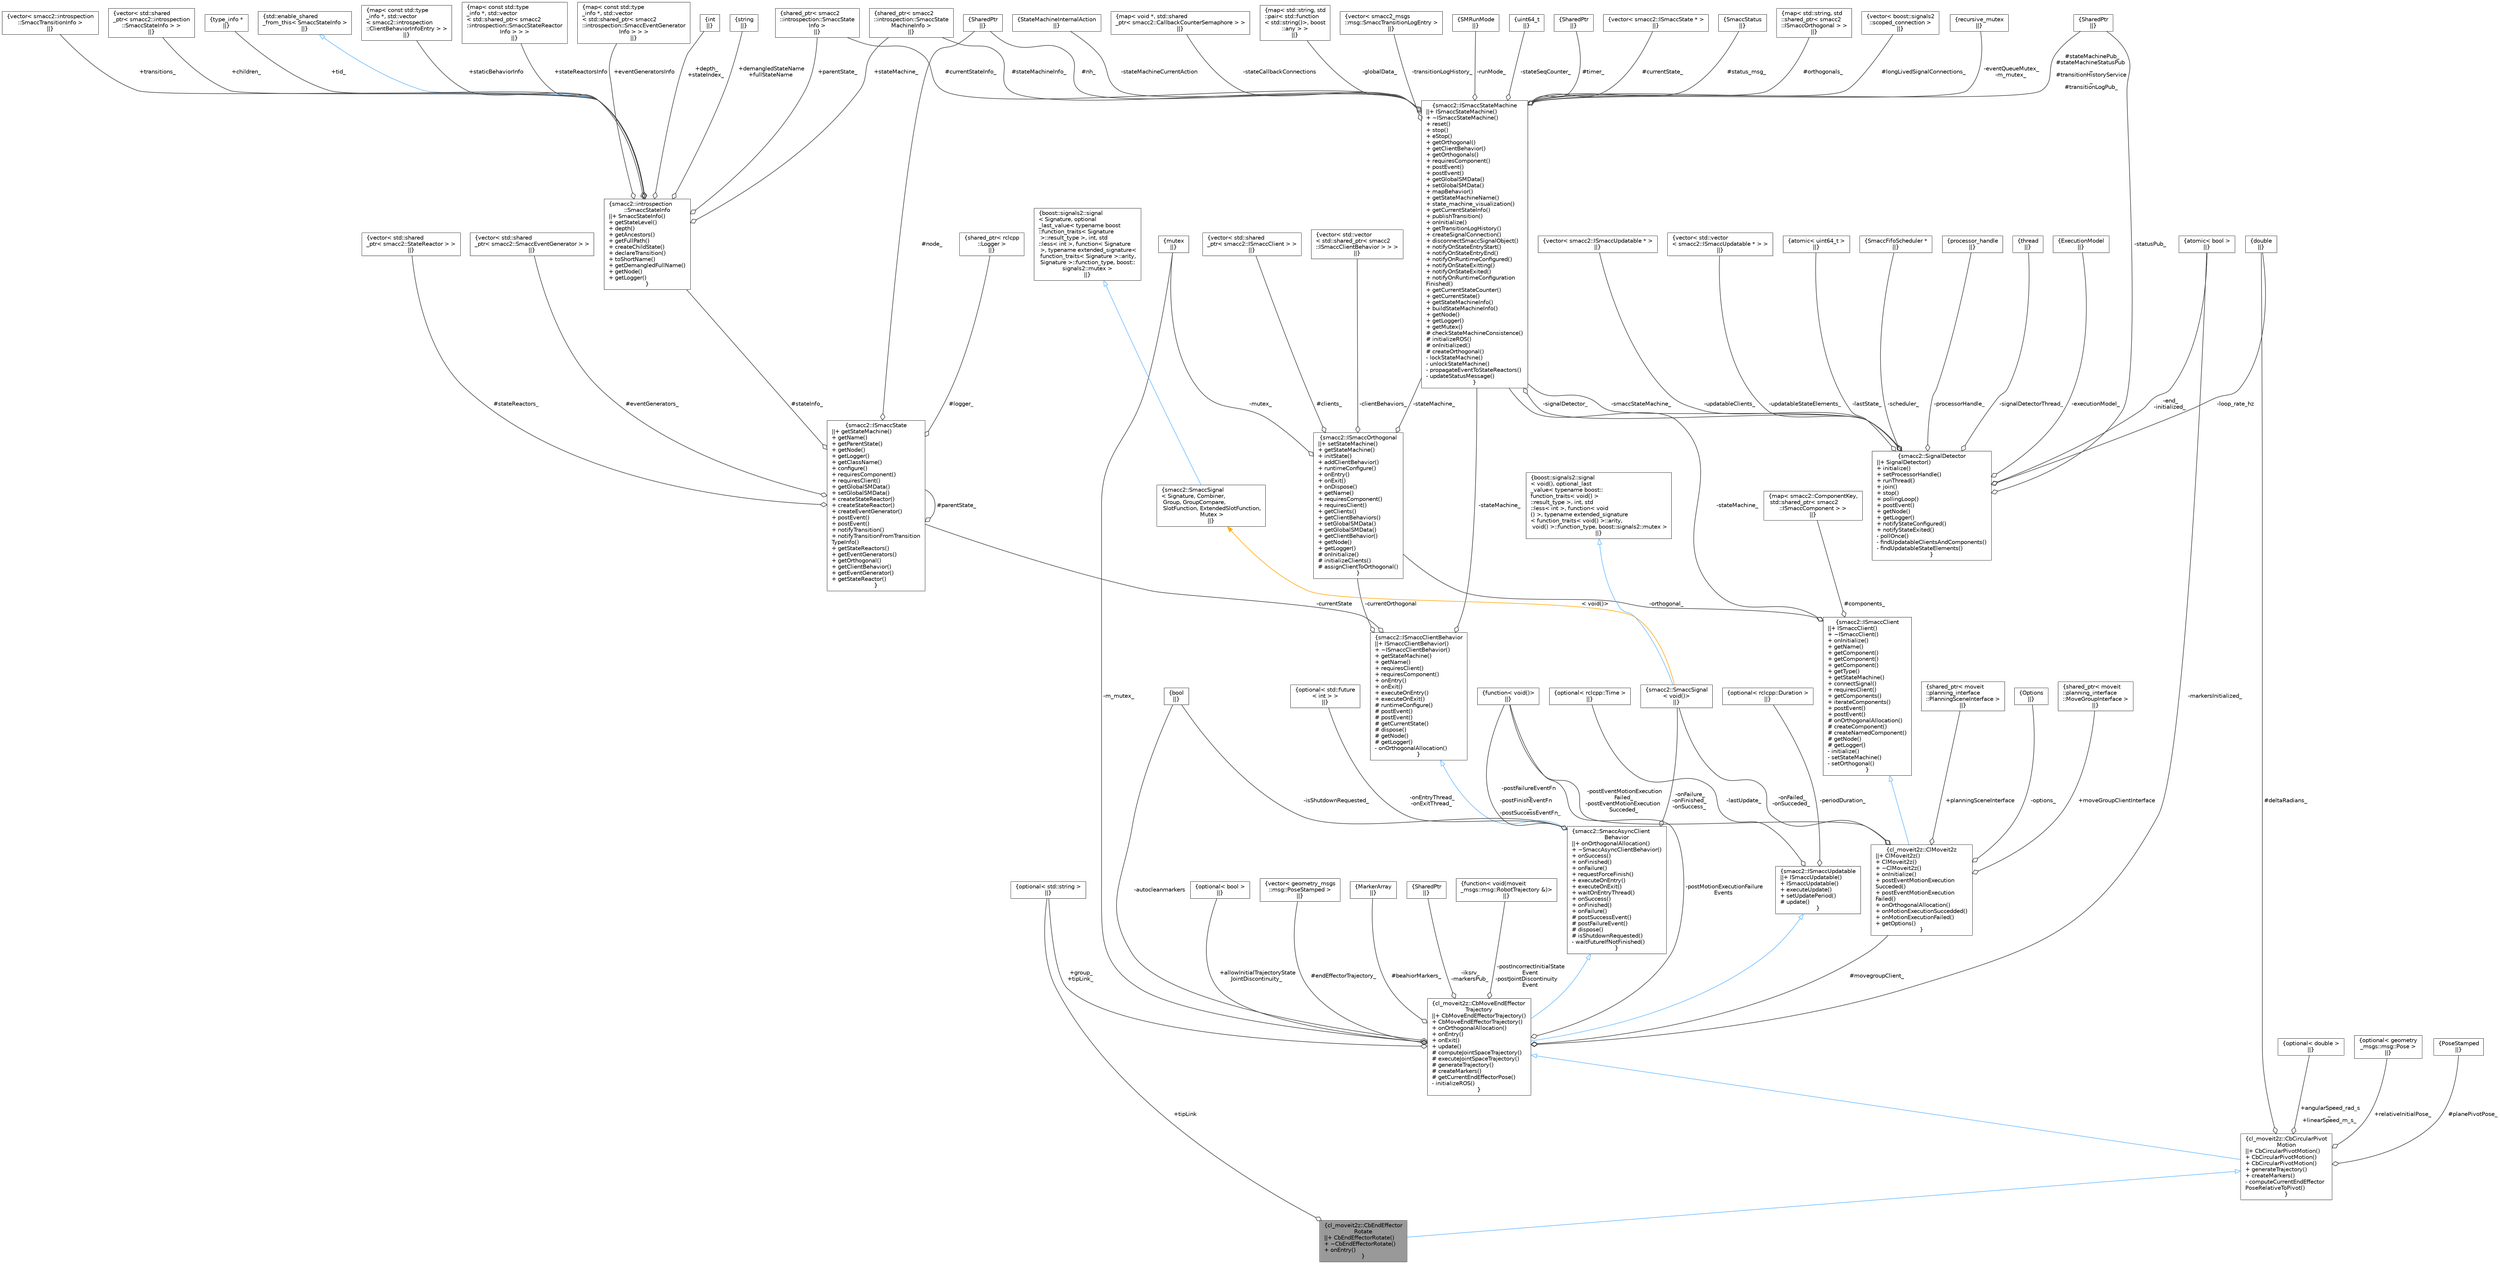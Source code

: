digraph "cl_moveit2z::CbEndEffectorRotate"
{
 // LATEX_PDF_SIZE
  bgcolor="transparent";
  edge [fontname=Helvetica,fontsize=10,labelfontname=Helvetica,labelfontsize=10];
  node [fontname=Helvetica,fontsize=10,shape=box,height=0.2,width=0.4];
  Node1 [label="{cl_moveit2z::CbEndEffector\lRotate\n||+ CbEndEffectorRotate()\l+ ~CbEndEffectorRotate()\l+ onEntry()\l}",height=0.2,width=0.4,color="gray40", fillcolor="grey60", style="filled", fontcolor="black",tooltip=" "];
  Node2 -> Node1 [dir="back",color="steelblue1",style="solid",arrowtail="onormal"];
  Node2 [label="{cl_moveit2z::CbCircularPivot\lMotion\n||+ CbCircularPivotMotion()\l+ CbCircularPivotMotion()\l+ CbCircularPivotMotion()\l+ generateTrajectory()\l+ createMarkers()\l- computeCurrentEndEffector\lPoseRelativeToPivot()\l}",height=0.2,width=0.4,color="gray40", fillcolor="white", style="filled",URL="$classcl__moveit2z_1_1CbCircularPivotMotion.html",tooltip=" "];
  Node3 -> Node2 [dir="back",color="steelblue1",style="solid",arrowtail="onormal"];
  Node3 [label="{cl_moveit2z::CbMoveEndEffector\lTrajectory\n||+ CbMoveEndEffectorTrajectory()\l+ CbMoveEndEffectorTrajectory()\l+ onOrthogonalAllocation()\l+ onEntry()\l+ onExit()\l+ update()\l# computeJointSpaceTrajectory()\l# executeJointSpaceTrajectory()\l# generateTrajectory()\l# createMarkers()\l# getCurrentEndEffectorPose()\l- initializeROS()\l}",height=0.2,width=0.4,color="gray40", fillcolor="white", style="filled",URL="$classcl__moveit2z_1_1CbMoveEndEffectorTrajectory.html",tooltip=" "];
  Node4 -> Node3 [dir="back",color="steelblue1",style="solid",arrowtail="onormal"];
  Node4 [label="{smacc2::SmaccAsyncClient\lBehavior\n||+ onOrthogonalAllocation()\l+ ~SmaccAsyncClientBehavior()\l+ onSuccess()\l+ onFinished()\l+ onFailure()\l+ requestForceFinish()\l+ executeOnEntry()\l+ executeOnExit()\l+ waitOnEntryThread()\l+ onSuccess()\l+ onFinished()\l+ onFailure()\l# postSuccessEvent()\l# postFailureEvent()\l# dispose()\l# isShutdownRequested()\l- waitFutureIfNotFinished()\l}",height=0.2,width=0.4,color="gray40", fillcolor="white", style="filled",URL="$classsmacc2_1_1SmaccAsyncClientBehavior.html",tooltip=" "];
  Node5 -> Node4 [dir="back",color="steelblue1",style="solid",arrowtail="onormal"];
  Node5 [label="{smacc2::ISmaccClientBehavior\n||+ ISmaccClientBehavior()\l+ ~ISmaccClientBehavior()\l+ getStateMachine()\l+ getName()\l+ requiresClient()\l+ requiresComponent()\l+ onEntry()\l+ onExit()\l+ executeOnEntry()\l+ executeOnExit()\l# runtimeConfigure()\l# postEvent()\l# postEvent()\l# getCurrentState()\l# dispose()\l# getNode()\l# getLogger()\l- onOrthogonalAllocation()\l}",height=0.2,width=0.4,color="gray40", fillcolor="white", style="filled",URL="$classsmacc2_1_1ISmaccClientBehavior.html",tooltip=" "];
  Node6 -> Node5 [color="grey25",style="solid",label=" -stateMachine_" ,arrowhead="odiamond"];
  Node6 [label="{smacc2::ISmaccStateMachine\n||+ ISmaccStateMachine()\l+ ~ISmaccStateMachine()\l+ reset()\l+ stop()\l+ eStop()\l+ getOrthogonal()\l+ getClientBehavior()\l+ getOrthogonals()\l+ requiresComponent()\l+ postEvent()\l+ postEvent()\l+ getGlobalSMData()\l+ setGlobalSMData()\l+ mapBehavior()\l+ getStateMachineName()\l+ state_machine_visualization()\l+ getCurrentStateInfo()\l+ publishTransition()\l+ onInitialize()\l+ getTransitionLogHistory()\l+ createSignalConnection()\l+ disconnectSmaccSignalObject()\l+ notifyOnStateEntryStart()\l+ notifyOnStateEntryEnd()\l+ notifyOnRuntimeConfigured()\l+ notifyOnStateExitting()\l+ notifyOnStateExited()\l+ notifyOnRuntimeConfiguration\lFinished()\l+ getCurrentStateCounter()\l+ getCurrentState()\l+ getStateMachineInfo()\l+ buildStateMachineInfo()\l+ getNode()\l+ getLogger()\l+ getMutex()\l# checkStateMachineConsistence()\l# initializeROS()\l# onInitialized()\l# createOrthogonal()\l- lockStateMachine()\l- unlockStateMachine()\l- propagateEventToStateReactors()\l- updateStatusMessage()\l}",height=0.2,width=0.4,color="gray40", fillcolor="white", style="filled",URL="$classsmacc2_1_1ISmaccStateMachine.html",tooltip=" "];
  Node7 -> Node6 [color="grey25",style="solid",label=" #nh_" ,arrowhead="odiamond"];
  Node7 [label="{SharedPtr\n||}",height=0.2,width=0.4,color="gray40", fillcolor="white", style="filled",tooltip=" "];
  Node8 -> Node6 [color="grey25",style="solid",label=" #timer_" ,arrowhead="odiamond"];
  Node8 [label="{SharedPtr\n||}",height=0.2,width=0.4,color="gray40", fillcolor="white", style="filled",tooltip=" "];
  Node9 -> Node6 [color="grey25",style="solid",label=" #stateMachinePub_\n#stateMachineStatusPub\l_\n#transitionHistoryService\l_\n#transitionLogPub_" ,arrowhead="odiamond"];
  Node9 [label="{SharedPtr\n||}",height=0.2,width=0.4,color="gray40", fillcolor="white", style="filled",tooltip=" "];
  Node10 -> Node6 [color="grey25",style="solid",label=" #currentState_" ,arrowhead="odiamond"];
  Node10 [label="{vector\< smacc2::ISmaccState * \>\n||}",height=0.2,width=0.4,color="gray40", fillcolor="white", style="filled",tooltip=" "];
  Node11 -> Node6 [color="grey25",style="solid",label=" #currentStateInfo_" ,arrowhead="odiamond"];
  Node11 [label="{shared_ptr\< smacc2\l::introspection::SmaccState\lInfo \>\n||}",height=0.2,width=0.4,color="gray40", fillcolor="white", style="filled",tooltip=" "];
  Node12 -> Node6 [color="grey25",style="solid",label=" #status_msg_" ,arrowhead="odiamond"];
  Node12 [label="{SmaccStatus\n||}",height=0.2,width=0.4,color="gray40", fillcolor="white", style="filled",tooltip=" "];
  Node13 -> Node6 [color="grey25",style="solid",label=" #orthogonals_" ,arrowhead="odiamond"];
  Node13 [label="{map\< std::string, std\l::shared_ptr\< smacc2\l::ISmaccOrthogonal \> \>\n||}",height=0.2,width=0.4,color="gray40", fillcolor="white", style="filled",tooltip=" "];
  Node14 -> Node6 [color="grey25",style="solid",label=" #longLivedSignalConnections_" ,arrowhead="odiamond"];
  Node14 [label="{vector\< boost::signals2\l::scoped_connection \>\n||}",height=0.2,width=0.4,color="gray40", fillcolor="white", style="filled",tooltip=" "];
  Node15 -> Node6 [color="grey25",style="solid",label=" #stateMachineInfo_" ,arrowhead="odiamond"];
  Node15 [label="{shared_ptr\< smacc2\l::introspection::SmaccState\lMachineInfo \>\n||}",height=0.2,width=0.4,color="gray40", fillcolor="white", style="filled",tooltip=" "];
  Node16 -> Node6 [color="grey25",style="solid",label=" -eventQueueMutex_\n-m_mutex_" ,arrowhead="odiamond"];
  Node16 [label="{recursive_mutex\n||}",height=0.2,width=0.4,color="gray40", fillcolor="white", style="filled",tooltip=" "];
  Node17 -> Node6 [color="grey25",style="solid",label=" -stateMachineCurrentAction" ,arrowhead="odiamond"];
  Node17 [label="{StateMachineInternalAction\n||}",height=0.2,width=0.4,color="gray40", fillcolor="white", style="filled",tooltip=" "];
  Node18 -> Node6 [color="grey25",style="solid",label=" -stateCallbackConnections" ,arrowhead="odiamond"];
  Node18 [label="{map\< void *, std::shared\l_ptr\< smacc2::CallbackCounterSemaphore \> \>\n||}",height=0.2,width=0.4,color="gray40", fillcolor="white", style="filled",tooltip=" "];
  Node19 -> Node6 [color="grey25",style="solid",label=" -globalData_" ,arrowhead="odiamond"];
  Node19 [label="{map\< std::string, std\l::pair\< std::function\l\< std::string()\>, boost\l::any \> \>\n||}",height=0.2,width=0.4,color="gray40", fillcolor="white", style="filled",tooltip=" "];
  Node20 -> Node6 [color="grey25",style="solid",label=" -transitionLogHistory_" ,arrowhead="odiamond"];
  Node20 [label="{vector\< smacc2_msgs\l::msg::SmaccTransitionLogEntry \>\n||}",height=0.2,width=0.4,color="gray40", fillcolor="white", style="filled",tooltip=" "];
  Node21 -> Node6 [color="grey25",style="solid",label=" -runMode_" ,arrowhead="odiamond"];
  Node21 [label="{SMRunMode\n||}",height=0.2,width=0.4,color="gray40", fillcolor="white", style="filled",tooltip=" "];
  Node22 -> Node6 [color="grey25",style="solid",label=" -signalDetector_" ,arrowhead="odiamond"];
  Node22 [label="{smacc2::SignalDetector\n||+ SignalDetector()\l+ initialize()\l+ setProcessorHandle()\l+ runThread()\l+ join()\l+ stop()\l+ pollingLoop()\l+ postEvent()\l+ getNode()\l+ getLogger()\l+ notifyStateConfigured()\l+ notifyStateExited()\l- pollOnce()\l- findUpdatableClientsAndComponents()\l- findUpdatableStateElements()\l}",height=0.2,width=0.4,color="gray40", fillcolor="white", style="filled",URL="$classsmacc2_1_1SignalDetector.html",tooltip=" "];
  Node6 -> Node22 [color="grey25",style="solid",label=" -smaccStateMachine_" ,arrowhead="odiamond"];
  Node23 -> Node22 [color="grey25",style="solid",label=" -updatableClients_" ,arrowhead="odiamond"];
  Node23 [label="{vector\< smacc2::ISmaccUpdatable * \>\n||}",height=0.2,width=0.4,color="gray40", fillcolor="white", style="filled",tooltip=" "];
  Node24 -> Node22 [color="grey25",style="solid",label=" -updatableStateElements_" ,arrowhead="odiamond"];
  Node24 [label="{vector\< std::vector\l\< smacc2::ISmaccUpdatable * \> \>\n||}",height=0.2,width=0.4,color="gray40", fillcolor="white", style="filled",tooltip=" "];
  Node25 -> Node22 [color="grey25",style="solid",label=" -lastState_" ,arrowhead="odiamond"];
  Node25 [label="{atomic\< uint64_t \>\n||}",height=0.2,width=0.4,color="gray40", fillcolor="white", style="filled",tooltip=" "];
  Node26 -> Node22 [color="grey25",style="solid",label=" -loop_rate_hz" ,arrowhead="odiamond"];
  Node26 [label="{double\n||}",height=0.2,width=0.4,color="gray40", fillcolor="white", style="filled",tooltip=" "];
  Node27 -> Node22 [color="grey25",style="solid",label=" -end_\n-initialized_" ,arrowhead="odiamond"];
  Node27 [label="{atomic\< bool \>\n||}",height=0.2,width=0.4,color="gray40", fillcolor="white", style="filled",tooltip=" "];
  Node9 -> Node22 [color="grey25",style="solid",label=" -statusPub_" ,arrowhead="odiamond"];
  Node28 -> Node22 [color="grey25",style="solid",label=" -scheduler_" ,arrowhead="odiamond"];
  Node28 [label="{SmaccFifoScheduler *\n||}",height=0.2,width=0.4,color="gray40", fillcolor="white", style="filled",tooltip=" "];
  Node29 -> Node22 [color="grey25",style="solid",label=" -processorHandle_" ,arrowhead="odiamond"];
  Node29 [label="{processor_handle\n||}",height=0.2,width=0.4,color="gray40", fillcolor="white", style="filled",tooltip=" "];
  Node30 -> Node22 [color="grey25",style="solid",label=" -signalDetectorThread_" ,arrowhead="odiamond"];
  Node30 [label="{thread\n||}",height=0.2,width=0.4,color="gray40", fillcolor="white", style="filled",tooltip=" "];
  Node31 -> Node22 [color="grey25",style="solid",label=" -executionModel_" ,arrowhead="odiamond"];
  Node31 [label="{ExecutionModel\n||}",height=0.2,width=0.4,color="gray40", fillcolor="white", style="filled",tooltip=" "];
  Node32 -> Node6 [color="grey25",style="solid",label=" -stateSeqCounter_" ,arrowhead="odiamond"];
  Node32 [label="{uint64_t\n||}",height=0.2,width=0.4,color="gray40", fillcolor="white", style="filled",tooltip=" "];
  Node33 -> Node5 [color="grey25",style="solid",label=" -currentState" ,arrowhead="odiamond"];
  Node33 [label="{smacc2::ISmaccState\n||+ getStateMachine()\l+ getName()\l+ getParentState()\l+ getNode()\l+ getLogger()\l+ getClassName()\l+ configure()\l+ requiresComponent()\l+ requiresClient()\l+ getGlobalSMData()\l+ setGlobalSMData()\l+ createStateReactor()\l+ createStateReactor()\l+ createEventGenerator()\l+ postEvent()\l+ postEvent()\l+ notifyTransition()\l+ notifyTransitionFromTransition\lTypeInfo()\l+ getStateReactors()\l+ getEventGenerators()\l+ getOrthogonal()\l+ getClientBehavior()\l+ getEventGenerator()\l+ getStateReactor()\l}",height=0.2,width=0.4,color="gray40", fillcolor="white", style="filled",URL="$classsmacc2_1_1ISmaccState.html",tooltip=" "];
  Node7 -> Node33 [color="grey25",style="solid",label=" #node_" ,arrowhead="odiamond"];
  Node34 -> Node33 [color="grey25",style="solid",label=" #logger_" ,arrowhead="odiamond"];
  Node34 [label="{shared_ptr\< rclcpp\l::Logger \>\n||}",height=0.2,width=0.4,color="gray40", fillcolor="white", style="filled",tooltip=" "];
  Node35 -> Node33 [color="grey25",style="solid",label=" #stateReactors_" ,arrowhead="odiamond"];
  Node35 [label="{vector\< std::shared\l_ptr\< smacc2::StateReactor \> \>\n||}",height=0.2,width=0.4,color="gray40", fillcolor="white", style="filled",tooltip=" "];
  Node36 -> Node33 [color="grey25",style="solid",label=" #eventGenerators_" ,arrowhead="odiamond"];
  Node36 [label="{vector\< std::shared\l_ptr\< smacc2::SmaccEventGenerator \> \>\n||}",height=0.2,width=0.4,color="gray40", fillcolor="white", style="filled",tooltip=" "];
  Node33 -> Node33 [color="grey25",style="solid",label=" #parentState_" ,arrowhead="odiamond"];
  Node37 -> Node33 [color="grey25",style="solid",label=" #stateInfo_" ,arrowhead="odiamond"];
  Node37 [label="{smacc2::introspection\l::SmaccStateInfo\n||+ SmaccStateInfo()\l+ getStateLevel()\l+ depth()\l+ getAncestors()\l+ getFullPath()\l+ createChildState()\l+ declareTransition()\l+ toShortName()\l+ getDemangledFullName()\l+ getNode()\l+ getLogger()\l}",height=0.2,width=0.4,color="gray40", fillcolor="white", style="filled",URL="$classsmacc2_1_1introspection_1_1SmaccStateInfo.html",tooltip=" "];
  Node38 -> Node37 [dir="back",color="steelblue1",style="solid",arrowtail="onormal"];
  Node38 [label="{std::enable_shared\l_from_this\< SmaccStateInfo \>\n||}",height=0.2,width=0.4,color="gray40", fillcolor="white", style="filled",tooltip=" "];
  Node39 -> Node37 [color="grey25",style="solid",label=" +staticBehaviorInfo" ,arrowhead="odiamond"];
  Node39 [label="{map\< const std::type\l_info *, std::vector\l\< smacc2::introspection\l::ClientBehaviorInfoEntry \> \>\n||}",height=0.2,width=0.4,color="gray40", fillcolor="white", style="filled",tooltip=" "];
  Node40 -> Node37 [color="grey25",style="solid",label=" +stateReactorsInfo" ,arrowhead="odiamond"];
  Node40 [label="{map\< const std::type\l_info *, std::vector\l\< std::shared_ptr\< smacc2\l::introspection::SmaccStateReactor\lInfo \> \> \>\n||}",height=0.2,width=0.4,color="gray40", fillcolor="white", style="filled",tooltip=" "];
  Node41 -> Node37 [color="grey25",style="solid",label=" +eventGeneratorsInfo" ,arrowhead="odiamond"];
  Node41 [label="{map\< const std::type\l_info *, std::vector\l\< std::shared_ptr\< smacc2\l::introspection::SmaccEventGenerator\lInfo \> \> \>\n||}",height=0.2,width=0.4,color="gray40", fillcolor="white", style="filled",tooltip=" "];
  Node42 -> Node37 [color="grey25",style="solid",label=" +depth_\n+stateIndex_" ,arrowhead="odiamond"];
  Node42 [label="{int\n||}",height=0.2,width=0.4,color="gray40", fillcolor="white", style="filled",tooltip=" "];
  Node43 -> Node37 [color="grey25",style="solid",label=" +demangledStateName\n+fullStateName" ,arrowhead="odiamond"];
  Node43 [label="{string\n||}",height=0.2,width=0.4,color="gray40", fillcolor="white", style="filled",tooltip=" "];
  Node15 -> Node37 [color="grey25",style="solid",label=" +stateMachine_" ,arrowhead="odiamond"];
  Node11 -> Node37 [color="grey25",style="solid",label=" +parentState_" ,arrowhead="odiamond"];
  Node44 -> Node37 [color="grey25",style="solid",label=" +transitions_" ,arrowhead="odiamond"];
  Node44 [label="{vector\< smacc2::introspection\l::SmaccTransitionInfo \>\n||}",height=0.2,width=0.4,color="gray40", fillcolor="white", style="filled",tooltip=" "];
  Node45 -> Node37 [color="grey25",style="solid",label=" +children_" ,arrowhead="odiamond"];
  Node45 [label="{vector\< std::shared\l_ptr\< smacc2::introspection\l::SmaccStateInfo \> \>\n||}",height=0.2,width=0.4,color="gray40", fillcolor="white", style="filled",tooltip=" "];
  Node46 -> Node37 [color="grey25",style="solid",label=" +tid_" ,arrowhead="odiamond"];
  Node46 [label="{type_info *\n||}",height=0.2,width=0.4,color="gray40", fillcolor="white", style="filled",tooltip=" "];
  Node47 -> Node5 [color="grey25",style="solid",label=" -currentOrthogonal" ,arrowhead="odiamond"];
  Node47 [label="{smacc2::ISmaccOrthogonal\n||+ setStateMachine()\l+ getStateMachine()\l+ initState()\l+ addClientBehavior()\l+ runtimeConfigure()\l+ onEntry()\l+ onExit()\l+ onDispose()\l+ getName()\l+ requiresComponent()\l+ requiresClient()\l+ getClients()\l+ getClientBehaviors()\l+ setGlobalSMData()\l+ getGlobalSMData()\l+ getClientBehavior()\l+ getNode()\l+ getLogger()\l# onInitialize()\l# initializeClients()\l# assignClientToOrthogonal()\l}",height=0.2,width=0.4,color="gray40", fillcolor="white", style="filled",URL="$classsmacc2_1_1ISmaccOrthogonal.html",tooltip=" "];
  Node48 -> Node47 [color="grey25",style="solid",label=" #clients_" ,arrowhead="odiamond"];
  Node48 [label="{vector\< std::shared\l_ptr\< smacc2::ISmaccClient \> \>\n||}",height=0.2,width=0.4,color="gray40", fillcolor="white", style="filled",tooltip=" "];
  Node6 -> Node47 [color="grey25",style="solid",label=" -stateMachine_" ,arrowhead="odiamond"];
  Node49 -> Node47 [color="grey25",style="solid",label=" -clientBehaviors_" ,arrowhead="odiamond"];
  Node49 [label="{vector\< std::vector\l\< std::shared_ptr\< smacc2\l::ISmaccClientBehavior \> \> \>\n||}",height=0.2,width=0.4,color="gray40", fillcolor="white", style="filled",tooltip=" "];
  Node50 -> Node47 [color="grey25",style="solid",label=" -mutex_" ,arrowhead="odiamond"];
  Node50 [label="{mutex\n||}",height=0.2,width=0.4,color="gray40", fillcolor="white", style="filled",tooltip=" "];
  Node51 -> Node4 [color="grey25",style="solid",label=" -onEntryThread_\n-onExitThread_" ,arrowhead="odiamond"];
  Node51 [label="{optional\< std::future\l\< int \> \>\n||}",height=0.2,width=0.4,color="gray40", fillcolor="white", style="filled",tooltip=" "];
  Node52 -> Node4 [color="grey25",style="solid",label=" -postFailureEventFn\l_\n-postFinishEventFn\l_\n-postSuccessEventFn_" ,arrowhead="odiamond"];
  Node52 [label="{function\< void()\>\n||}",height=0.2,width=0.4,color="gray40", fillcolor="white", style="filled",tooltip=" "];
  Node53 -> Node4 [color="grey25",style="solid",label=" -onFailure_\n-onFinished_\n-onSuccess_" ,arrowhead="odiamond"];
  Node53 [label="{smacc2::SmaccSignal\l\< void()\>\n||}",height=0.2,width=0.4,color="gray40", fillcolor="white", style="filled",URL="$classsmacc2_1_1SmaccSignal.html",tooltip=" "];
  Node54 -> Node53 [dir="back",color="steelblue1",style="solid",arrowtail="onormal"];
  Node54 [label="{boost::signals2::signal\l\< void(), optional_last\l_value\< typename boost::\lfunction_traits\< void() \>\l::result_type \>, int, std\l::less\< int \>, function\< void\l() \>, typename extended_signature\l\< function_traits\< void() \>::arity,\l void() \>::function_type, boost::signals2::mutex \>\n||}",height=0.2,width=0.4,color="gray40", fillcolor="white", style="filled",tooltip=" "];
  Node55 -> Node53 [dir="back",color="orange",style="solid",label=" \< void()\>" ];
  Node55 [label="{smacc2::SmaccSignal\l\< Signature, Combiner,\l Group, GroupCompare,\l SlotFunction, ExtendedSlotFunction,\l Mutex \>\n||}",height=0.2,width=0.4,color="gray40", fillcolor="white", style="filled",URL="$classsmacc2_1_1SmaccSignal.html",tooltip=" "];
  Node56 -> Node55 [dir="back",color="steelblue1",style="solid",arrowtail="onormal"];
  Node56 [label="{boost::signals2::signal\l\< Signature, optional\l_last_value\< typename boost\l::function_traits\< Signature\l \>::result_type \>, int, std\l::less\< int \>, function\< Signature\l \>, typename extended_signature\<\l function_traits\< Signature \>::arity,\l Signature \>::function_type, boost::\lsignals2::mutex \>\n||}",height=0.2,width=0.4,color="gray40", fillcolor="white", style="filled",tooltip=" "];
  Node57 -> Node4 [color="grey25",style="solid",label=" -isShutdownRequested_" ,arrowhead="odiamond"];
  Node57 [label="{bool\n||}",height=0.2,width=0.4,color="gray40", fillcolor="white", style="filled",URL="$classbool.html",tooltip=" "];
  Node58 -> Node3 [dir="back",color="steelblue1",style="solid",arrowtail="onormal"];
  Node58 [label="{smacc2::ISmaccUpdatable\n||+ ISmaccUpdatable()\l+ ISmaccUpdatable()\l+ executeUpdate()\l+ setUpdatePeriod()\l# update()\l}",height=0.2,width=0.4,color="gray40", fillcolor="white", style="filled",URL="$classsmacc2_1_1ISmaccUpdatable.html",tooltip=" "];
  Node59 -> Node58 [color="grey25",style="solid",label=" -periodDuration_" ,arrowhead="odiamond"];
  Node59 [label="{optional\< rclcpp::Duration \>\n||}",height=0.2,width=0.4,color="gray40", fillcolor="white", style="filled",tooltip=" "];
  Node60 -> Node58 [color="grey25",style="solid",label=" -lastUpdate_" ,arrowhead="odiamond"];
  Node60 [label="{optional\< rclcpp::Time \>\n||}",height=0.2,width=0.4,color="gray40", fillcolor="white", style="filled",tooltip=" "];
  Node61 -> Node3 [color="grey25",style="solid",label=" +group_\n+tipLink_" ,arrowhead="odiamond"];
  Node61 [label="{optional\< std::string \>\n||}",height=0.2,width=0.4,color="gray40", fillcolor="white", style="filled",tooltip=" "];
  Node62 -> Node3 [color="grey25",style="solid",label=" +allowInitialTrajectoryState\lJointDiscontinuity_" ,arrowhead="odiamond"];
  Node62 [label="{optional\< bool \>\n||}",height=0.2,width=0.4,color="gray40", fillcolor="white", style="filled",tooltip=" "];
  Node63 -> Node3 [color="grey25",style="solid",label=" #endEffectorTrajectory_" ,arrowhead="odiamond"];
  Node63 [label="{vector\< geometry_msgs\l::msg::PoseStamped \>\n||}",height=0.2,width=0.4,color="gray40", fillcolor="white", style="filled",tooltip=" "];
  Node64 -> Node3 [color="grey25",style="solid",label=" #movegroupClient_" ,arrowhead="odiamond"];
  Node64 [label="{cl_moveit2z::ClMoveit2z\n||+ ClMoveit2z()\l+ ClMoveit2z()\l+ ~ClMoveit2z()\l+ onInitialize()\l+ postEventMotionExecution\lSucceded()\l+ postEventMotionExecution\lFailed()\l+ onOrthogonalAllocation()\l+ onMotionExecutionSuccedded()\l+ onMotionExecutionFailed()\l+ getOptions()\l}",height=0.2,width=0.4,color="gray40", fillcolor="white", style="filled",URL="$classcl__moveit2z_1_1ClMoveit2z.html",tooltip=" "];
  Node65 -> Node64 [dir="back",color="steelblue1",style="solid",arrowtail="onormal"];
  Node65 [label="{smacc2::ISmaccClient\n||+ ISmaccClient()\l+ ~ISmaccClient()\l+ onInitialize()\l+ getName()\l+ getComponent()\l+ getComponent()\l+ getComponent()\l+ getType()\l+ getStateMachine()\l+ connectSignal()\l+ requiresClient()\l+ getComponents()\l+ iterateComponents()\l+ postEvent()\l+ postEvent()\l# onOrthogonalAllocation()\l# createComponent()\l# createNamedComponent()\l# getNode()\l# getLogger()\l- initialize()\l- setStateMachine()\l- setOrthogonal()\l}",height=0.2,width=0.4,color="gray40", fillcolor="white", style="filled",URL="$classsmacc2_1_1ISmaccClient.html",tooltip=" "];
  Node66 -> Node65 [color="grey25",style="solid",label=" #components_" ,arrowhead="odiamond"];
  Node66 [label="{map\< smacc2::ComponentKey,\l std::shared_ptr\< smacc2\l::ISmaccComponent \> \>\n||}",height=0.2,width=0.4,color="gray40", fillcolor="white", style="filled",tooltip=" "];
  Node6 -> Node65 [color="grey25",style="solid",label=" -stateMachine_" ,arrowhead="odiamond"];
  Node47 -> Node65 [color="grey25",style="solid",label=" -orthogonal_" ,arrowhead="odiamond"];
  Node67 -> Node64 [color="grey25",style="solid",label=" +moveGroupClientInterface" ,arrowhead="odiamond"];
  Node67 [label="{shared_ptr\< moveit\l::planning_interface\l::MoveGroupInterface \>\n||}",height=0.2,width=0.4,color="gray40", fillcolor="white", style="filled",tooltip=" "];
  Node68 -> Node64 [color="grey25",style="solid",label=" +planningSceneInterface" ,arrowhead="odiamond"];
  Node68 [label="{shared_ptr\< moveit\l::planning_interface\l::PlanningSceneInterface \>\n||}",height=0.2,width=0.4,color="gray40", fillcolor="white", style="filled",tooltip=" "];
  Node52 -> Node64 [color="grey25",style="solid",label=" -postEventMotionExecution\lFailed_\n-postEventMotionExecution\lSucceded_" ,arrowhead="odiamond"];
  Node53 -> Node64 [color="grey25",style="solid",label=" -onFailed_\n-onSucceded_" ,arrowhead="odiamond"];
  Node69 -> Node64 [color="grey25",style="solid",label=" -options_" ,arrowhead="odiamond"];
  Node69 [label="{Options\n||}",height=0.2,width=0.4,color="gray40", fillcolor="white", style="filled",tooltip=" "];
  Node70 -> Node3 [color="grey25",style="solid",label=" #beahiorMarkers_" ,arrowhead="odiamond"];
  Node70 [label="{MarkerArray\n||}",height=0.2,width=0.4,color="gray40", fillcolor="white", style="filled",tooltip=" "];
  Node71 -> Node3 [color="grey25",style="solid",label=" -iksrv_\n-markersPub_" ,arrowhead="odiamond"];
  Node71 [label="{SharedPtr\n||}",height=0.2,width=0.4,color="gray40", fillcolor="white", style="filled",tooltip=" "];
  Node27 -> Node3 [color="grey25",style="solid",label=" -markersInitialized_" ,arrowhead="odiamond"];
  Node50 -> Node3 [color="grey25",style="solid",label=" -m_mutex_" ,arrowhead="odiamond"];
  Node72 -> Node3 [color="grey25",style="solid",label=" -postIncorrectInitialState\lEvent\n-postJointDiscontinuity\lEvent" ,arrowhead="odiamond"];
  Node72 [label="{function\< void(moveit\l_msgs::msg::RobotTrajectory &)\>\n||}",height=0.2,width=0.4,color="gray40", fillcolor="white", style="filled",tooltip=" "];
  Node52 -> Node3 [color="grey25",style="solid",label=" -postMotionExecutionFailure\lEvents" ,arrowhead="odiamond"];
  Node57 -> Node3 [color="grey25",style="solid",label=" -autocleanmarkers" ,arrowhead="odiamond"];
  Node73 -> Node2 [color="grey25",style="solid",label=" +angularSpeed_rad_s\l_\n+linearSpeed_m_s_" ,arrowhead="odiamond"];
  Node73 [label="{optional\< double \>\n||}",height=0.2,width=0.4,color="gray40", fillcolor="white", style="filled",tooltip=" "];
  Node74 -> Node2 [color="grey25",style="solid",label=" +relativeInitialPose_" ,arrowhead="odiamond"];
  Node74 [label="{optional\< geometry\l_msgs::msg::Pose \>\n||}",height=0.2,width=0.4,color="gray40", fillcolor="white", style="filled",tooltip=" "];
  Node75 -> Node2 [color="grey25",style="solid",label=" #planePivotPose_" ,arrowhead="odiamond"];
  Node75 [label="{PoseStamped\n||}",height=0.2,width=0.4,color="gray40", fillcolor="white", style="filled",tooltip=" "];
  Node26 -> Node2 [color="grey25",style="solid",label=" #deltaRadians_" ,arrowhead="odiamond"];
  Node61 -> Node1 [color="grey25",style="solid",label=" +tipLink" ,arrowhead="odiamond"];
}
